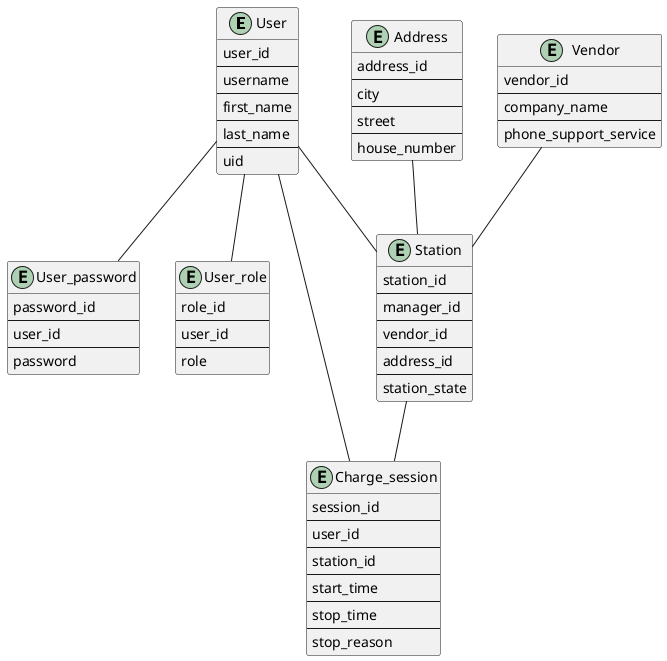 @startuml
'https://plantuml.com/sequence-diagram

entity User {
    user_id
    --
    username
    --
    first_name
    --
    last_name
    --
    uid
}

entity User_password {
    password_id
    --
    user_id
    --
    password
}

entity User_role {
    role_id
    --
    user_id
    --
    role
}

entity Address {
    address_id
    --
    city
    --
    street
    --
    house_number
}

entity Vendor {
    vendor_id
    --
    company_name
    --
    phone_support_service
}

entity Station {
   station_id
   --
   manager_id
   --
   vendor_id
   --
   address_id
   --
   station_state
}

entity Charge_session {
    session_id
    --
    user_id
    --
    station_id
    --
    start_time
    --
    stop_time
    --
    stop_reason
}

User -- Station
User -- User_password
User -- User_role
User -- Charge_session
Address -- Station
Vendor -- Station
Station -- Charge_session

@enduml